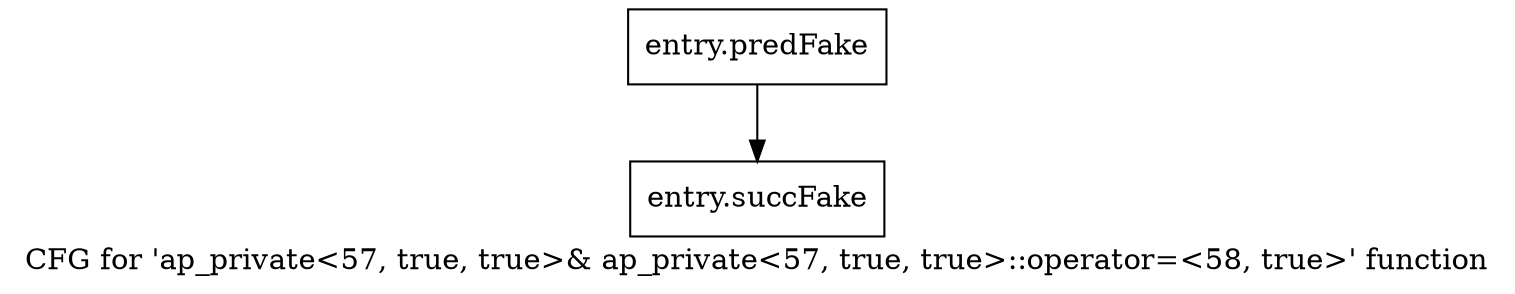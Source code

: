 digraph "CFG for 'ap_private\<57, true, true\>& ap_private\<57, true, true\>::operator=\<58, true\>' function" {
	label="CFG for 'ap_private\<57, true, true\>& ap_private\<57, true, true\>::operator=\<58, true\>' function";

	Node0x3ca8bc0 [shape=record,filename="",linenumber="",label="{entry.predFake}"];
	Node0x3ca8bc0 -> Node0x3ea9a00[ callList="" memoryops="" filename="/tools/Xilinx/Vitis_HLS/2022.1/include/etc/ap_private.h" execusionnum="3200"];
	Node0x3ea9a00 [shape=record,filename="/tools/Xilinx/Vitis_HLS/2022.1/include/etc/ap_private.h",linenumber="1509",label="{entry.succFake}"];
}
